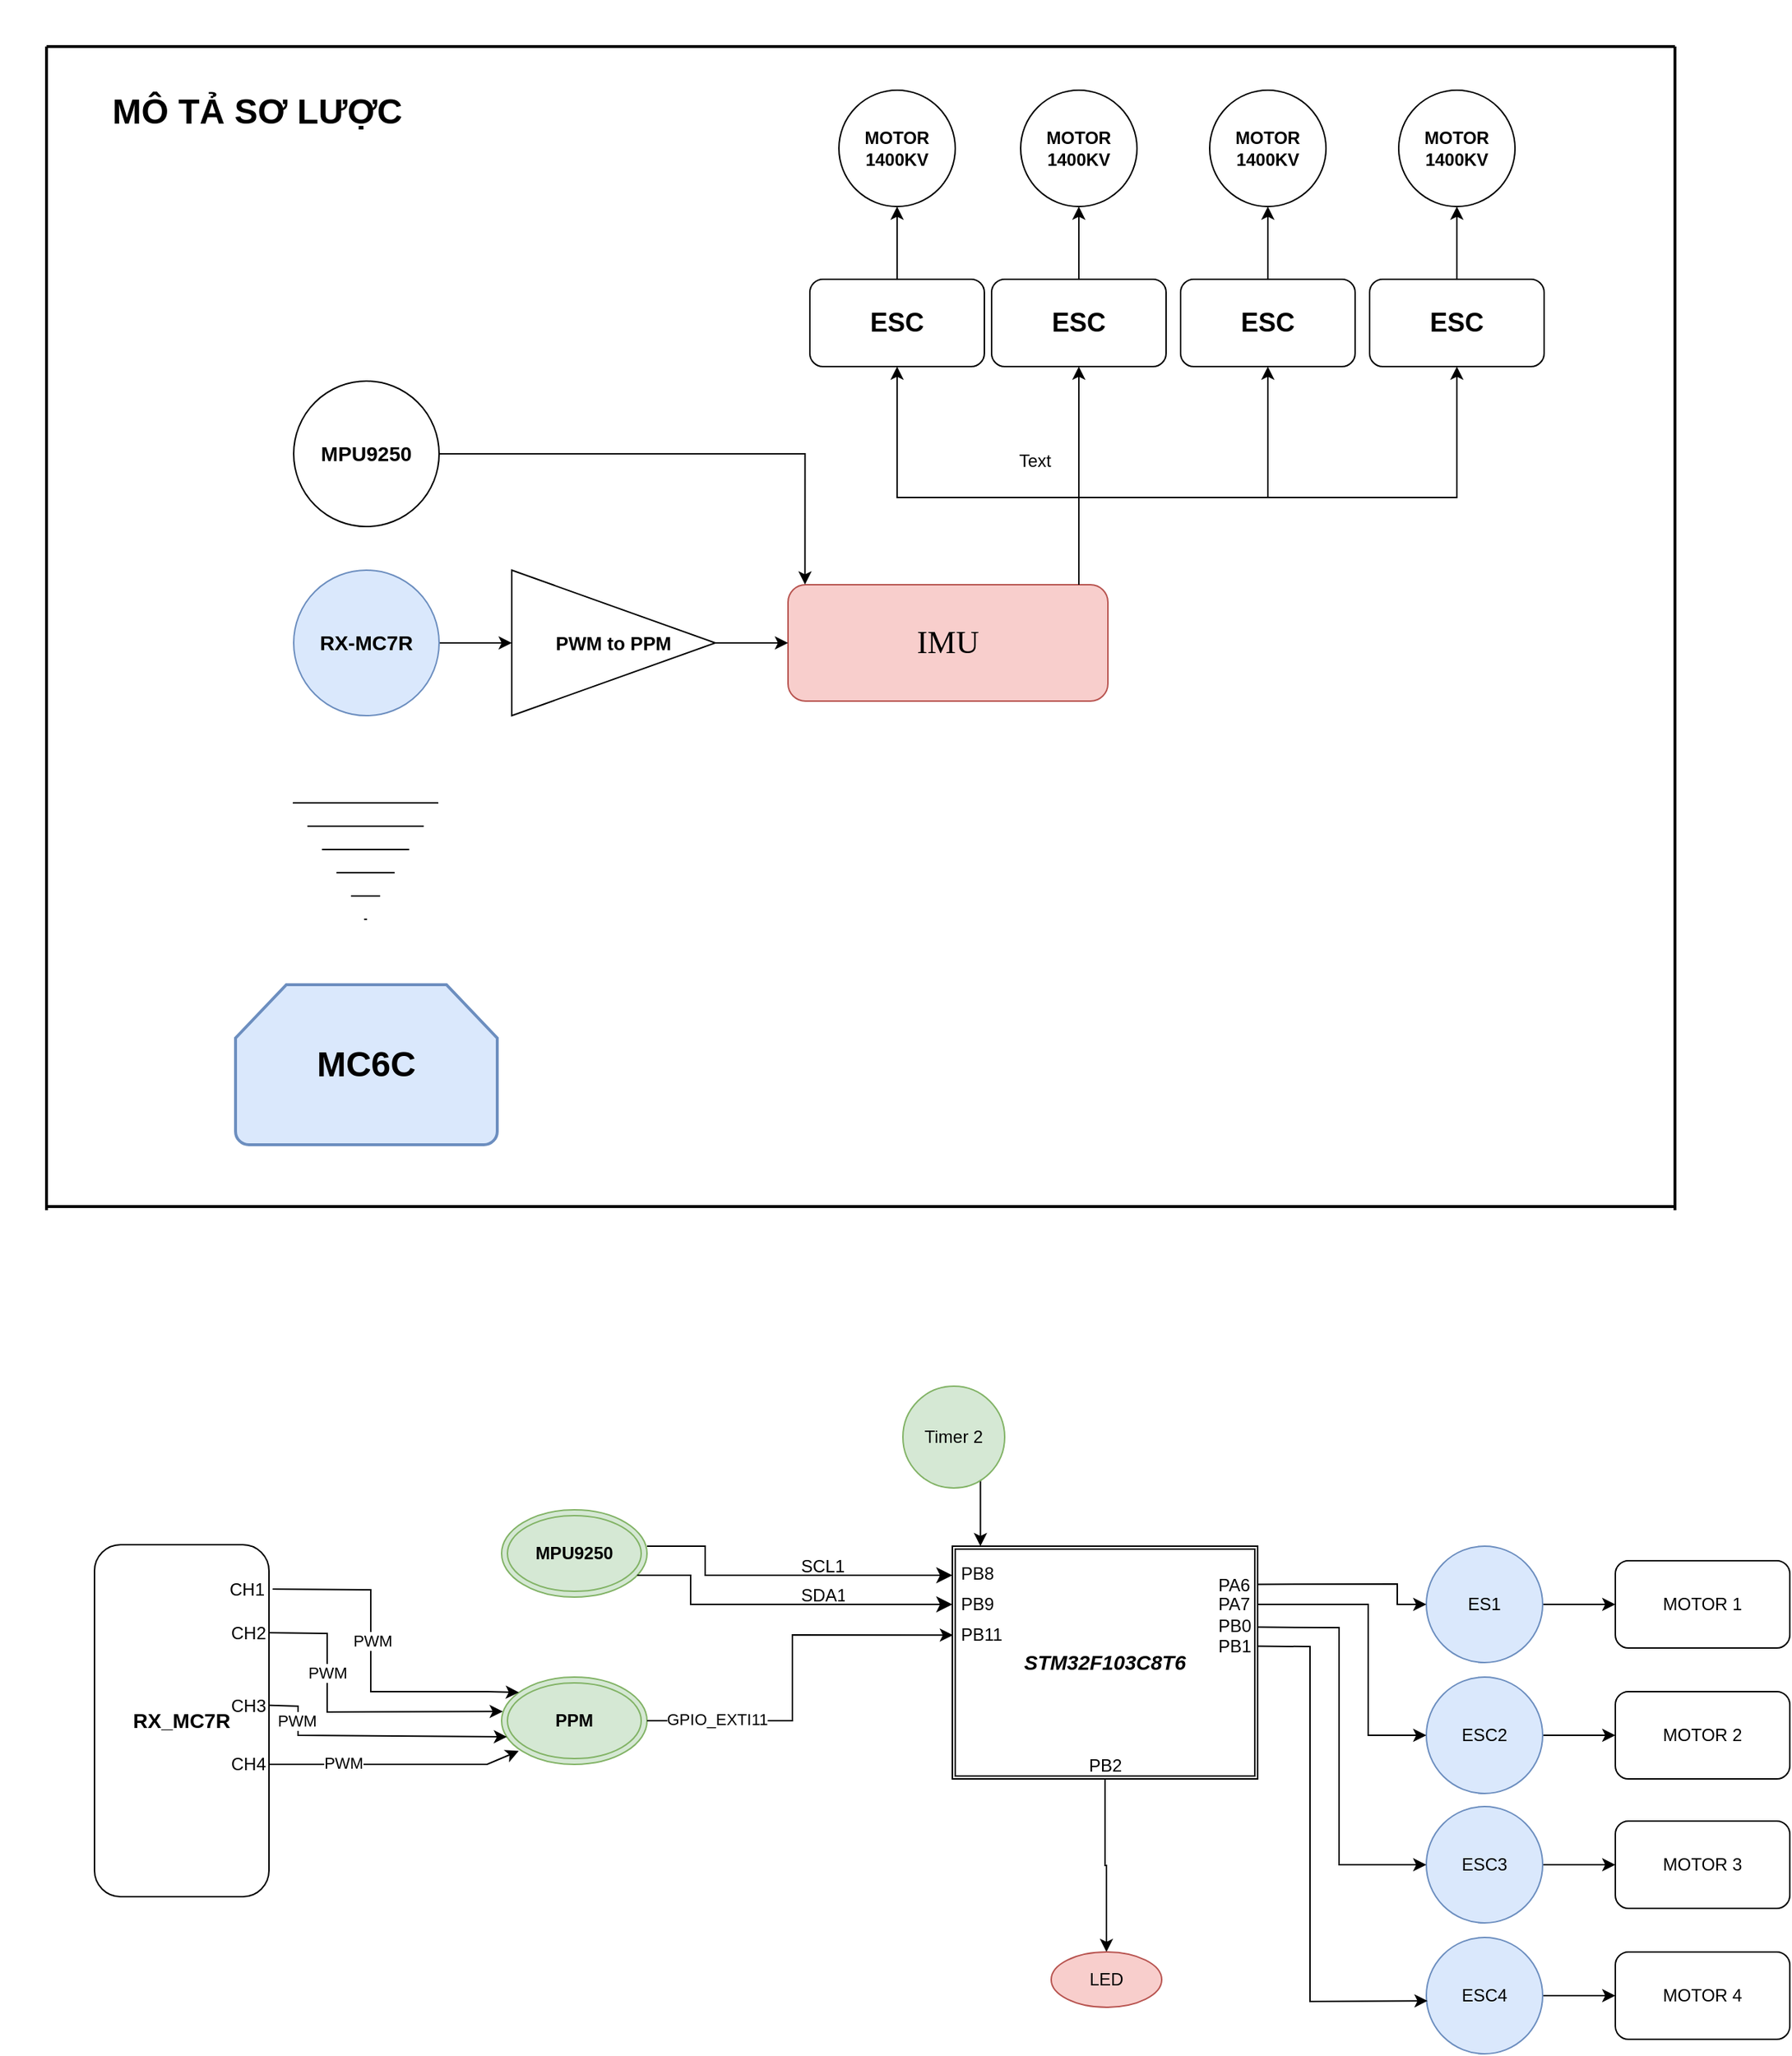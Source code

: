 <mxfile version="21.6.6" type="github">
  <diagram name="Page-1" id="pK57bvepk6PZP74yYJi3">
    <mxGraphModel dx="2510" dy="1998" grid="1" gridSize="10" guides="1" tooltips="1" connect="1" arrows="1" fold="1" page="1" pageScale="1" pageWidth="850" pageHeight="1100" math="0" shadow="0">
      <root>
        <mxCell id="0" />
        <mxCell id="1" parent="0" />
        <mxCell id="gnPVu5nhBKd851bWKXTs-1" value="&lt;span style=&quot;font-size: 22px;&quot;&gt;IMU&lt;/span&gt;" style="rounded=1;whiteSpace=wrap;html=1;fillColor=#f8cecc;strokeColor=#b85450;fontFamily=Times New Roman;" vertex="1" parent="1">
          <mxGeometry x="350" y="220" width="220" height="80" as="geometry" />
        </mxCell>
        <mxCell id="gnPVu5nhBKd851bWKXTs-5" style="edgeStyle=orthogonalEdgeStyle;rounded=0;orthogonalLoop=1;jettySize=auto;html=1;entryX=0.053;entryY=-0.002;entryDx=0;entryDy=0;entryPerimeter=0;" edge="1" parent="1" source="gnPVu5nhBKd851bWKXTs-2" target="gnPVu5nhBKd851bWKXTs-1">
          <mxGeometry relative="1" as="geometry" />
        </mxCell>
        <mxCell id="gnPVu5nhBKd851bWKXTs-2" value="&lt;h3&gt;MPU9250&lt;/h3&gt;" style="ellipse;whiteSpace=wrap;html=1;aspect=fixed;" vertex="1" parent="1">
          <mxGeometry x="10" y="80" width="100" height="100" as="geometry" />
        </mxCell>
        <mxCell id="gnPVu5nhBKd851bWKXTs-8" style="edgeStyle=orthogonalEdgeStyle;rounded=0;orthogonalLoop=1;jettySize=auto;html=1;entryX=0;entryY=0.5;entryDx=0;entryDy=0;" edge="1" parent="1" source="gnPVu5nhBKd851bWKXTs-3" target="gnPVu5nhBKd851bWKXTs-7">
          <mxGeometry relative="1" as="geometry" />
        </mxCell>
        <mxCell id="gnPVu5nhBKd851bWKXTs-3" value="&lt;h3&gt;RX-MC7R&lt;/h3&gt;" style="ellipse;whiteSpace=wrap;html=1;aspect=fixed;fillColor=#dae8fc;strokeColor=#6c8ebf;" vertex="1" parent="1">
          <mxGeometry x="10" y="210" width="100" height="100" as="geometry" />
        </mxCell>
        <mxCell id="gnPVu5nhBKd851bWKXTs-10" style="edgeStyle=orthogonalEdgeStyle;rounded=0;orthogonalLoop=1;jettySize=auto;html=1;entryX=0;entryY=0.5;entryDx=0;entryDy=0;" edge="1" parent="1" source="gnPVu5nhBKd851bWKXTs-7" target="gnPVu5nhBKd851bWKXTs-1">
          <mxGeometry relative="1" as="geometry" />
        </mxCell>
        <mxCell id="gnPVu5nhBKd851bWKXTs-7" value="PWM to PPM" style="triangle;whiteSpace=wrap;html=1;fontStyle=1;fontSize=13;align=center;" vertex="1" parent="1">
          <mxGeometry x="160" y="210" width="140" height="100" as="geometry" />
        </mxCell>
        <mxCell id="gnPVu5nhBKd851bWKXTs-11" value="&lt;b&gt;&lt;font style=&quot;font-size: 18px;&quot;&gt;ESC&lt;/font&gt;&lt;/b&gt;" style="rounded=1;whiteSpace=wrap;html=1;" vertex="1" parent="1">
          <mxGeometry x="365" y="10" width="120" height="60" as="geometry" />
        </mxCell>
        <mxCell id="gnPVu5nhBKd851bWKXTs-12" value="&lt;font style=&quot;font-size: 18px;&quot;&gt;ESC&lt;/font&gt;" style="rounded=1;whiteSpace=wrap;html=1;fontStyle=1" vertex="1" parent="1">
          <mxGeometry x="490" y="10" width="120" height="60" as="geometry" />
        </mxCell>
        <mxCell id="gnPVu5nhBKd851bWKXTs-15" value="&lt;font style=&quot;font-size: 18px;&quot;&gt;ESC&lt;/font&gt;" style="rounded=1;whiteSpace=wrap;html=1;fontStyle=1" vertex="1" parent="1">
          <mxGeometry x="620" y="10" width="120" height="60" as="geometry" />
        </mxCell>
        <mxCell id="gnPVu5nhBKd851bWKXTs-16" value="&lt;font style=&quot;font-size: 18px;&quot;&gt;ESC&lt;/font&gt;" style="rounded=1;whiteSpace=wrap;html=1;fontStyle=1" vertex="1" parent="1">
          <mxGeometry x="750" y="10" width="120" height="60" as="geometry" />
        </mxCell>
        <mxCell id="gnPVu5nhBKd851bWKXTs-19" value="" style="endArrow=classic;html=1;rounded=0;entryX=0.5;entryY=1;entryDx=0;entryDy=0;" edge="1" parent="1" target="gnPVu5nhBKd851bWKXTs-11">
          <mxGeometry width="50" height="50" relative="1" as="geometry">
            <mxPoint x="550" y="220" as="sourcePoint" />
            <mxPoint x="510" y="170" as="targetPoint" />
            <Array as="points">
              <mxPoint x="550" y="190" />
              <mxPoint x="550" y="160" />
              <mxPoint x="425" y="160" />
            </Array>
          </mxGeometry>
        </mxCell>
        <mxCell id="gnPVu5nhBKd851bWKXTs-20" value="" style="endArrow=classic;html=1;rounded=0;entryX=0.5;entryY=1;entryDx=0;entryDy=0;" edge="1" parent="1" target="gnPVu5nhBKd851bWKXTs-12">
          <mxGeometry width="50" height="50" relative="1" as="geometry">
            <mxPoint x="460" y="160" as="sourcePoint" />
            <mxPoint x="450" y="270" as="targetPoint" />
            <Array as="points">
              <mxPoint x="500" y="160" />
              <mxPoint x="550" y="160" />
            </Array>
          </mxGeometry>
        </mxCell>
        <mxCell id="gnPVu5nhBKd851bWKXTs-21" value="" style="endArrow=classic;html=1;rounded=0;entryX=0.5;entryY=1;entryDx=0;entryDy=0;" edge="1" parent="1" target="gnPVu5nhBKd851bWKXTs-15">
          <mxGeometry width="50" height="50" relative="1" as="geometry">
            <mxPoint x="550" y="160" as="sourcePoint" />
            <mxPoint x="600" y="110" as="targetPoint" />
            <Array as="points">
              <mxPoint x="680" y="160" />
            </Array>
          </mxGeometry>
        </mxCell>
        <mxCell id="gnPVu5nhBKd851bWKXTs-22" value="" style="endArrow=classic;html=1;rounded=0;entryX=0.5;entryY=1;entryDx=0;entryDy=0;" edge="1" parent="1" target="gnPVu5nhBKd851bWKXTs-16">
          <mxGeometry width="50" height="50" relative="1" as="geometry">
            <mxPoint x="680" y="160" as="sourcePoint" />
            <mxPoint x="730" y="110" as="targetPoint" />
            <Array as="points">
              <mxPoint x="810" y="160" />
            </Array>
          </mxGeometry>
        </mxCell>
        <mxCell id="gnPVu5nhBKd851bWKXTs-23" value="MOTOR 1400KV" style="ellipse;whiteSpace=wrap;html=1;aspect=fixed;fontStyle=1" vertex="1" parent="1">
          <mxGeometry x="385" y="-120" width="80" height="80" as="geometry" />
        </mxCell>
        <mxCell id="gnPVu5nhBKd851bWKXTs-27" value="" style="endArrow=classic;html=1;rounded=0;exitX=0.5;exitY=0;exitDx=0;exitDy=0;" edge="1" parent="1" source="gnPVu5nhBKd851bWKXTs-11">
          <mxGeometry width="50" height="50" relative="1" as="geometry">
            <mxPoint x="375" y="10" as="sourcePoint" />
            <mxPoint x="425" y="-40" as="targetPoint" />
          </mxGeometry>
        </mxCell>
        <mxCell id="gnPVu5nhBKd851bWKXTs-29" value="" style="endArrow=classic;html=1;rounded=0;exitX=0.5;exitY=0;exitDx=0;exitDy=0;" edge="1" parent="1" source="gnPVu5nhBKd851bWKXTs-12">
          <mxGeometry width="50" height="50" relative="1" as="geometry">
            <mxPoint x="500" y="10" as="sourcePoint" />
            <mxPoint x="550" y="-40" as="targetPoint" />
          </mxGeometry>
        </mxCell>
        <mxCell id="gnPVu5nhBKd851bWKXTs-30" value="" style="endArrow=classic;html=1;rounded=0;entryX=0.5;entryY=1;entryDx=0;entryDy=0;exitX=0.5;exitY=0;exitDx=0;exitDy=0;" edge="1" parent="1" source="gnPVu5nhBKd851bWKXTs-15">
          <mxGeometry width="50" height="50" relative="1" as="geometry">
            <mxPoint x="400" y="50" as="sourcePoint" />
            <mxPoint x="680" y="-40" as="targetPoint" />
          </mxGeometry>
        </mxCell>
        <mxCell id="gnPVu5nhBKd851bWKXTs-31" value="" style="endArrow=classic;html=1;rounded=0;exitX=0.5;exitY=0;exitDx=0;exitDy=0;" edge="1" parent="1" source="gnPVu5nhBKd851bWKXTs-16">
          <mxGeometry width="50" height="50" relative="1" as="geometry">
            <mxPoint x="760" y="10" as="sourcePoint" />
            <mxPoint x="810" y="-40" as="targetPoint" />
          </mxGeometry>
        </mxCell>
        <mxCell id="gnPVu5nhBKd851bWKXTs-32" value="MOTOR 1400KV" style="ellipse;whiteSpace=wrap;html=1;aspect=fixed;fontStyle=1" vertex="1" parent="1">
          <mxGeometry x="510" y="-120" width="80" height="80" as="geometry" />
        </mxCell>
        <mxCell id="gnPVu5nhBKd851bWKXTs-33" value="MOTOR 1400KV" style="ellipse;whiteSpace=wrap;html=1;aspect=fixed;fontStyle=1" vertex="1" parent="1">
          <mxGeometry x="640" y="-120" width="80" height="80" as="geometry" />
        </mxCell>
        <mxCell id="gnPVu5nhBKd851bWKXTs-34" value="MOTOR 1400KV" style="ellipse;whiteSpace=wrap;html=1;aspect=fixed;fontStyle=1" vertex="1" parent="1">
          <mxGeometry x="770" y="-120" width="80" height="80" as="geometry" />
        </mxCell>
        <mxCell id="gnPVu5nhBKd851bWKXTs-35" value="&lt;h1&gt;MC6C&lt;/h1&gt;" style="strokeWidth=2;html=1;shape=mxgraph.flowchart.loop_limit;whiteSpace=wrap;fillColor=#dae8fc;strokeColor=#6c8ebf;" vertex="1" parent="1">
          <mxGeometry x="-30" y="495" width="180" height="110" as="geometry" />
        </mxCell>
        <mxCell id="gnPVu5nhBKd851bWKXTs-36" value="" style="shape=mxgraph.arrows2.wedgeArrowDashed2;html=1;bendable=0;startWidth=50;stepSize=15;rounded=0;" edge="1" parent="1">
          <mxGeometry width="100" height="100" relative="1" as="geometry">
            <mxPoint x="59.41" y="370" as="sourcePoint" />
            <mxPoint x="59.41" y="450" as="targetPoint" />
          </mxGeometry>
        </mxCell>
        <mxCell id="gnPVu5nhBKd851bWKXTs-42" value="" style="line;strokeWidth=2;html=1;direction=south;" vertex="1" parent="1">
          <mxGeometry x="-190" y="-150" width="60" height="800" as="geometry" />
        </mxCell>
        <mxCell id="gnPVu5nhBKd851bWKXTs-43" value="" style="line;strokeWidth=2;html=1;direction=west;" vertex="1" parent="1">
          <mxGeometry x="-160" y="-180" width="1120" height="60" as="geometry" />
        </mxCell>
        <mxCell id="gnPVu5nhBKd851bWKXTs-44" value="" style="line;strokeWidth=2;html=1;direction=west;" vertex="1" parent="1">
          <mxGeometry x="-160" y="630" width="1120" height="35" as="geometry" />
        </mxCell>
        <mxCell id="gnPVu5nhBKd851bWKXTs-45" value="" style="line;strokeWidth=2;html=1;direction=south;" vertex="1" parent="1">
          <mxGeometry x="930" y="-150" width="60" height="800" as="geometry" />
        </mxCell>
        <mxCell id="gnPVu5nhBKd851bWKXTs-101" style="edgeStyle=orthogonalEdgeStyle;rounded=0;orthogonalLoop=1;jettySize=auto;html=1;" edge="1" parent="1" source="gnPVu5nhBKd851bWKXTs-47" target="gnPVu5nhBKd851bWKXTs-99">
          <mxGeometry relative="1" as="geometry" />
        </mxCell>
        <mxCell id="gnPVu5nhBKd851bWKXTs-47" value="&lt;font style=&quot;font-size: 14px;&quot;&gt;&lt;b&gt;&lt;i&gt;STM32F103C8T6&lt;/i&gt;&lt;/b&gt;&lt;/font&gt;" style="shape=ext;double=1;rounded=0;whiteSpace=wrap;html=1;" vertex="1" parent="1">
          <mxGeometry x="463" y="881" width="210" height="160" as="geometry" />
        </mxCell>
        <mxCell id="gnPVu5nhBKd851bWKXTs-49" value="&lt;b&gt;MPU9250&lt;/b&gt;" style="ellipse;shape=doubleEllipse;whiteSpace=wrap;html=1;fillColor=#d5e8d4;strokeColor=#82b366;" vertex="1" parent="1">
          <mxGeometry x="153" y="856" width="100" height="60" as="geometry" />
        </mxCell>
        <mxCell id="gnPVu5nhBKd851bWKXTs-53" value="SCL1&lt;br&gt;" style="text;strokeColor=none;fillColor=none;spacingLeft=4;spacingRight=4;overflow=hidden;rotatable=0;points=[[0,0.5],[1,0.5]];portConstraint=eastwest;fontSize=12;whiteSpace=wrap;html=1;" vertex="1" parent="1">
          <mxGeometry x="353" y="881" width="40" height="30" as="geometry" />
        </mxCell>
        <mxCell id="gnPVu5nhBKd851bWKXTs-55" value="SDA1" style="text;strokeColor=none;fillColor=none;spacingLeft=4;spacingRight=4;overflow=hidden;rotatable=0;points=[[0,0.5],[1,0.5]];portConstraint=eastwest;fontSize=12;whiteSpace=wrap;html=1;" vertex="1" parent="1">
          <mxGeometry x="353" y="901" width="40" height="30" as="geometry" />
        </mxCell>
        <mxCell id="gnPVu5nhBKd851bWKXTs-56" value="PB8" style="text;strokeColor=none;fillColor=none;spacingLeft=4;spacingRight=4;overflow=hidden;rotatable=0;points=[[0,0.5],[1,0.5]];portConstraint=eastwest;fontSize=12;whiteSpace=wrap;html=1;" vertex="1" parent="1">
          <mxGeometry x="463" y="886" width="40" height="30" as="geometry" />
        </mxCell>
        <mxCell id="gnPVu5nhBKd851bWKXTs-57" value="PB9" style="text;strokeColor=none;fillColor=none;spacingLeft=4;spacingRight=4;overflow=hidden;rotatable=0;points=[[0,0.5],[1,0.5]];portConstraint=eastwest;fontSize=12;whiteSpace=wrap;html=1;" vertex="1" parent="1">
          <mxGeometry x="463" y="907" width="40" height="30" as="geometry" />
        </mxCell>
        <mxCell id="gnPVu5nhBKd851bWKXTs-59" value="" style="edgeStyle=segmentEdgeStyle;endArrow=classic;html=1;curved=0;rounded=0;endSize=8;startSize=8;entryX=0;entryY=0.5;entryDx=0;entryDy=0;" edge="1" parent="1" target="gnPVu5nhBKd851bWKXTs-56">
          <mxGeometry width="50" height="50" relative="1" as="geometry">
            <mxPoint x="253" y="881" as="sourcePoint" />
            <mxPoint x="303" y="831" as="targetPoint" />
            <Array as="points">
              <mxPoint x="293" y="881" />
              <mxPoint x="293" y="901" />
            </Array>
          </mxGeometry>
        </mxCell>
        <mxCell id="gnPVu5nhBKd851bWKXTs-60" value="" style="edgeStyle=segmentEdgeStyle;endArrow=classic;html=1;curved=0;rounded=0;endSize=8;startSize=8;entryX=0;entryY=0.5;entryDx=0;entryDy=0;" edge="1" parent="1" source="gnPVu5nhBKd851bWKXTs-49">
          <mxGeometry width="50" height="50" relative="1" as="geometry">
            <mxPoint x="253" y="901" as="sourcePoint" />
            <mxPoint x="463" y="921" as="targetPoint" />
            <Array as="points">
              <mxPoint x="283" y="901" />
              <mxPoint x="283" y="921" />
            </Array>
          </mxGeometry>
        </mxCell>
        <mxCell id="gnPVu5nhBKd851bWKXTs-61" value="&lt;b&gt;PPM&lt;/b&gt;" style="ellipse;shape=doubleEllipse;whiteSpace=wrap;html=1;fillColor=#d5e8d4;strokeColor=#82b366;" vertex="1" parent="1">
          <mxGeometry x="153" y="971" width="100" height="60" as="geometry" />
        </mxCell>
        <mxCell id="gnPVu5nhBKd851bWKXTs-62" value="" style="endArrow=classic;html=1;rounded=0;entryX=0.002;entryY=0.382;entryDx=0;entryDy=0;entryPerimeter=0;exitX=1;exitY=0.5;exitDx=0;exitDy=0;" edge="1" parent="1" source="gnPVu5nhBKd851bWKXTs-61" target="gnPVu5nhBKd851bWKXTs-47">
          <mxGeometry width="50" height="50" relative="1" as="geometry">
            <mxPoint x="333" y="1001" as="sourcePoint" />
            <mxPoint x="383" y="951" as="targetPoint" />
            <Array as="points">
              <mxPoint x="353" y="1001" />
              <mxPoint x="353" y="942" />
            </Array>
          </mxGeometry>
        </mxCell>
        <mxCell id="gnPVu5nhBKd851bWKXTs-83" value="GPIO_EXTI11" style="edgeLabel;html=1;align=center;verticalAlign=middle;resizable=0;points=[];" vertex="1" connectable="0" parent="gnPVu5nhBKd851bWKXTs-62">
          <mxGeometry x="-0.69" y="-1" relative="1" as="geometry">
            <mxPoint x="6" y="-2" as="offset" />
          </mxGeometry>
        </mxCell>
        <mxCell id="gnPVu5nhBKd851bWKXTs-63" value="PB11" style="text;strokeColor=none;fillColor=none;spacingLeft=4;spacingRight=4;overflow=hidden;rotatable=0;points=[[0,0.5],[1,0.5]];portConstraint=eastwest;fontSize=12;whiteSpace=wrap;html=1;" vertex="1" parent="1">
          <mxGeometry x="463" y="928" width="40" height="30" as="geometry" />
        </mxCell>
        <mxCell id="gnPVu5nhBKd851bWKXTs-66" style="edgeStyle=orthogonalEdgeStyle;rounded=0;orthogonalLoop=1;jettySize=auto;html=1;entryX=0.092;entryY=0;entryDx=0;entryDy=0;entryPerimeter=0;" edge="1" parent="1" target="gnPVu5nhBKd851bWKXTs-47">
          <mxGeometry relative="1" as="geometry">
            <mxPoint x="458" y="806.0" as="sourcePoint" />
          </mxGeometry>
        </mxCell>
        <mxCell id="gnPVu5nhBKd851bWKXTs-65" value="Timer 2" style="ellipse;whiteSpace=wrap;html=1;aspect=fixed;fillColor=#d5e8d4;strokeColor=#82b366;" vertex="1" parent="1">
          <mxGeometry x="429" y="771" width="70" height="70" as="geometry" />
        </mxCell>
        <mxCell id="gnPVu5nhBKd851bWKXTs-67" value="&lt;font style=&quot;font-size: 14px;&quot;&gt;&lt;b&gt;RX_MC7R&lt;/b&gt;&lt;/font&gt;" style="rounded=1;whiteSpace=wrap;html=1;direction=south;" vertex="1" parent="1">
          <mxGeometry x="-127" y="880" width="120" height="242" as="geometry" />
        </mxCell>
        <mxCell id="gnPVu5nhBKd851bWKXTs-68" value="" style="endArrow=classic;html=1;rounded=0;exitX=0.126;exitY=-0.021;exitDx=0;exitDy=0;exitPerimeter=0;entryX=0.119;entryY=0.176;entryDx=0;entryDy=0;entryPerimeter=0;" edge="1" parent="1" source="gnPVu5nhBKd851bWKXTs-67" target="gnPVu5nhBKd851bWKXTs-61">
          <mxGeometry width="50" height="50" relative="1" as="geometry">
            <mxPoint x="93" y="1011" as="sourcePoint" />
            <mxPoint x="163" y="981" as="targetPoint" />
            <Array as="points">
              <mxPoint x="63" y="911" />
              <mxPoint x="63" y="981" />
              <mxPoint x="143" y="981" />
            </Array>
          </mxGeometry>
        </mxCell>
        <mxCell id="gnPVu5nhBKd851bWKXTs-75" value="PWM" style="edgeLabel;html=1;align=center;verticalAlign=middle;resizable=0;points=[];" vertex="1" connectable="0" parent="gnPVu5nhBKd851bWKXTs-68">
          <mxGeometry x="-0.147" y="1" relative="1" as="geometry">
            <mxPoint as="offset" />
          </mxGeometry>
        </mxCell>
        <mxCell id="gnPVu5nhBKd851bWKXTs-69" value="" style="endArrow=classic;html=1;rounded=0;exitX=0.25;exitY=0;exitDx=0;exitDy=0;entryX=0.008;entryY=0.394;entryDx=0;entryDy=0;entryPerimeter=0;" edge="1" parent="1" source="gnPVu5nhBKd851bWKXTs-67" target="gnPVu5nhBKd851bWKXTs-61">
          <mxGeometry width="50" height="50" relative="1" as="geometry">
            <mxPoint x="6" y="920" as="sourcePoint" />
            <mxPoint x="173" y="993" as="targetPoint" />
            <Array as="points">
              <mxPoint x="33" y="941" />
              <mxPoint x="33" y="995" />
            </Array>
          </mxGeometry>
        </mxCell>
        <mxCell id="gnPVu5nhBKd851bWKXTs-71" value="PWM" style="edgeLabel;html=1;align=center;verticalAlign=middle;resizable=0;points=[];" vertex="1" connectable="0" parent="gnPVu5nhBKd851bWKXTs-69">
          <mxGeometry x="-0.375" relative="1" as="geometry">
            <mxPoint as="offset" />
          </mxGeometry>
        </mxCell>
        <mxCell id="gnPVu5nhBKd851bWKXTs-73" value="" style="endArrow=classic;html=1;rounded=0;entryX=0.037;entryY=0.685;entryDx=0;entryDy=0;entryPerimeter=0;exitX=0.456;exitY=-0.001;exitDx=0;exitDy=0;exitPerimeter=0;" edge="1" parent="1" source="gnPVu5nhBKd851bWKXTs-67" target="gnPVu5nhBKd851bWKXTs-61">
          <mxGeometry width="50" height="50" relative="1" as="geometry">
            <mxPoint x="73" y="1001" as="sourcePoint" />
            <mxPoint x="123" y="951" as="targetPoint" />
            <Array as="points">
              <mxPoint x="13" y="991" />
              <mxPoint x="13" y="1011" />
            </Array>
          </mxGeometry>
        </mxCell>
        <mxCell id="gnPVu5nhBKd851bWKXTs-74" value="PWM" style="edgeLabel;html=1;align=center;verticalAlign=middle;resizable=0;points=[];" vertex="1" connectable="0" parent="gnPVu5nhBKd851bWKXTs-73">
          <mxGeometry x="-0.671" y="-1" relative="1" as="geometry">
            <mxPoint as="offset" />
          </mxGeometry>
        </mxCell>
        <mxCell id="gnPVu5nhBKd851bWKXTs-76" value="" style="endArrow=classic;html=1;rounded=0;exitX=0.126;exitY=-0.021;exitDx=0;exitDy=0;exitPerimeter=0;entryX=0.118;entryY=0.846;entryDx=0;entryDy=0;entryPerimeter=0;" edge="1" parent="1" target="gnPVu5nhBKd851bWKXTs-61">
          <mxGeometry width="50" height="50" relative="1" as="geometry">
            <mxPoint x="-7" y="1031" as="sourcePoint" />
            <mxPoint x="162" y="1103" as="targetPoint" />
            <Array as="points">
              <mxPoint x="113" y="1031" />
              <mxPoint x="143" y="1031" />
            </Array>
          </mxGeometry>
        </mxCell>
        <mxCell id="gnPVu5nhBKd851bWKXTs-77" value="PWM" style="edgeLabel;html=1;align=center;verticalAlign=middle;resizable=0;points=[];" vertex="1" connectable="0" parent="gnPVu5nhBKd851bWKXTs-76">
          <mxGeometry x="-0.147" y="1" relative="1" as="geometry">
            <mxPoint x="-23" as="offset" />
          </mxGeometry>
        </mxCell>
        <mxCell id="gnPVu5nhBKd851bWKXTs-78" value="CH1" style="text;html=1;strokeColor=none;fillColor=none;align=center;verticalAlign=middle;whiteSpace=wrap;rounded=0;" vertex="1" parent="1">
          <mxGeometry x="-52" y="896" width="60" height="30" as="geometry" />
        </mxCell>
        <mxCell id="gnPVu5nhBKd851bWKXTs-79" value="CH2" style="text;html=1;strokeColor=none;fillColor=none;align=center;verticalAlign=middle;whiteSpace=wrap;rounded=0;" vertex="1" parent="1">
          <mxGeometry x="-51" y="926" width="60" height="30" as="geometry" />
        </mxCell>
        <mxCell id="gnPVu5nhBKd851bWKXTs-80" value="CH3" style="text;html=1;strokeColor=none;fillColor=none;align=center;verticalAlign=middle;whiteSpace=wrap;rounded=0;" vertex="1" parent="1">
          <mxGeometry x="-51" y="976" width="60" height="30" as="geometry" />
        </mxCell>
        <mxCell id="gnPVu5nhBKd851bWKXTs-81" value="CH4" style="text;html=1;strokeColor=none;fillColor=none;align=center;verticalAlign=middle;whiteSpace=wrap;rounded=0;" vertex="1" parent="1">
          <mxGeometry x="-51" y="1018" width="60" height="25" as="geometry" />
        </mxCell>
        <mxCell id="gnPVu5nhBKd851bWKXTs-109" style="edgeStyle=orthogonalEdgeStyle;rounded=0;orthogonalLoop=1;jettySize=auto;html=1;entryX=0;entryY=0.5;entryDx=0;entryDy=0;" edge="1" parent="1" source="gnPVu5nhBKd851bWKXTs-84" target="gnPVu5nhBKd851bWKXTs-103">
          <mxGeometry relative="1" as="geometry" />
        </mxCell>
        <mxCell id="gnPVu5nhBKd851bWKXTs-84" value="ES1" style="ellipse;whiteSpace=wrap;html=1;aspect=fixed;fillColor=#dae8fc;strokeColor=#6c8ebf;" vertex="1" parent="1">
          <mxGeometry x="789" y="881" width="80" height="80" as="geometry" />
        </mxCell>
        <mxCell id="gnPVu5nhBKd851bWKXTs-110" style="edgeStyle=orthogonalEdgeStyle;rounded=0;orthogonalLoop=1;jettySize=auto;html=1;entryX=0;entryY=0.5;entryDx=0;entryDy=0;" edge="1" parent="1" source="gnPVu5nhBKd851bWKXTs-85" target="gnPVu5nhBKd851bWKXTs-104">
          <mxGeometry relative="1" as="geometry" />
        </mxCell>
        <mxCell id="gnPVu5nhBKd851bWKXTs-85" value="ESC2" style="ellipse;whiteSpace=wrap;html=1;aspect=fixed;fillColor=#dae8fc;strokeColor=#6c8ebf;" vertex="1" parent="1">
          <mxGeometry x="789" y="971" width="80" height="80" as="geometry" />
        </mxCell>
        <mxCell id="gnPVu5nhBKd851bWKXTs-111" style="edgeStyle=orthogonalEdgeStyle;rounded=0;orthogonalLoop=1;jettySize=auto;html=1;entryX=0;entryY=0.5;entryDx=0;entryDy=0;" edge="1" parent="1" source="gnPVu5nhBKd851bWKXTs-86" target="gnPVu5nhBKd851bWKXTs-105">
          <mxGeometry relative="1" as="geometry" />
        </mxCell>
        <mxCell id="gnPVu5nhBKd851bWKXTs-86" value="ESC3" style="ellipse;whiteSpace=wrap;html=1;aspect=fixed;fillColor=#dae8fc;strokeColor=#6c8ebf;" vertex="1" parent="1">
          <mxGeometry x="789" y="1060" width="80" height="80" as="geometry" />
        </mxCell>
        <mxCell id="gnPVu5nhBKd851bWKXTs-112" style="edgeStyle=orthogonalEdgeStyle;rounded=0;orthogonalLoop=1;jettySize=auto;html=1;entryX=0;entryY=0.5;entryDx=0;entryDy=0;" edge="1" parent="1" source="gnPVu5nhBKd851bWKXTs-87" target="gnPVu5nhBKd851bWKXTs-106">
          <mxGeometry relative="1" as="geometry" />
        </mxCell>
        <mxCell id="gnPVu5nhBKd851bWKXTs-87" value="ESC4" style="ellipse;whiteSpace=wrap;html=1;aspect=fixed;fillColor=#dae8fc;strokeColor=#6c8ebf;" vertex="1" parent="1">
          <mxGeometry x="789" y="1150" width="80" height="80" as="geometry" />
        </mxCell>
        <mxCell id="gnPVu5nhBKd851bWKXTs-90" value="" style="endArrow=classic;html=1;rounded=0;entryX=0;entryY=0.5;entryDx=0;entryDy=0;exitX=1.001;exitY=0.164;exitDx=0;exitDy=0;exitPerimeter=0;" edge="1" parent="1" source="gnPVu5nhBKd851bWKXTs-47" target="gnPVu5nhBKd851bWKXTs-84">
          <mxGeometry width="50" height="50" relative="1" as="geometry">
            <mxPoint x="679" y="910" as="sourcePoint" />
            <mxPoint x="729" y="940" as="targetPoint" />
            <Array as="points">
              <mxPoint x="769" y="907" />
              <mxPoint x="769" y="921" />
            </Array>
          </mxGeometry>
        </mxCell>
        <mxCell id="gnPVu5nhBKd851bWKXTs-91" value="" style="endArrow=classic;html=1;rounded=0;entryX=0;entryY=0.5;entryDx=0;entryDy=0;exitX=1;exitY=0.25;exitDx=0;exitDy=0;" edge="1" parent="1" source="gnPVu5nhBKd851bWKXTs-47" target="gnPVu5nhBKd851bWKXTs-85">
          <mxGeometry width="50" height="50" relative="1" as="geometry">
            <mxPoint x="599" y="970" as="sourcePoint" />
            <mxPoint x="649" y="920" as="targetPoint" />
            <Array as="points">
              <mxPoint x="749" y="921" />
              <mxPoint x="749" y="1011" />
            </Array>
          </mxGeometry>
        </mxCell>
        <mxCell id="gnPVu5nhBKd851bWKXTs-93" value="" style="endArrow=classic;html=1;rounded=0;entryX=0;entryY=0.5;entryDx=0;entryDy=0;exitX=0.998;exitY=0.348;exitDx=0;exitDy=0;exitPerimeter=0;" edge="1" parent="1" source="gnPVu5nhBKd851bWKXTs-47" target="gnPVu5nhBKd851bWKXTs-86">
          <mxGeometry width="50" height="50" relative="1" as="geometry">
            <mxPoint x="579" y="1010" as="sourcePoint" />
            <mxPoint x="629" y="960" as="targetPoint" />
            <Array as="points">
              <mxPoint x="729" y="937" />
              <mxPoint x="729" y="1020" />
              <mxPoint x="729" y="1100" />
            </Array>
          </mxGeometry>
        </mxCell>
        <mxCell id="gnPVu5nhBKd851bWKXTs-94" value="" style="endArrow=classic;html=1;rounded=0;exitX=1.001;exitY=0.43;exitDx=0;exitDy=0;exitPerimeter=0;entryX=0.011;entryY=0.545;entryDx=0;entryDy=0;entryPerimeter=0;" edge="1" parent="1" source="gnPVu5nhBKd851bWKXTs-47" target="gnPVu5nhBKd851bWKXTs-87">
          <mxGeometry width="50" height="50" relative="1" as="geometry">
            <mxPoint x="679" y="950" as="sourcePoint" />
            <mxPoint x="709" y="953" as="targetPoint" />
            <Array as="points">
              <mxPoint x="709" y="950" />
              <mxPoint x="709" y="1070" />
              <mxPoint x="709" y="1194" />
            </Array>
          </mxGeometry>
        </mxCell>
        <mxCell id="gnPVu5nhBKd851bWKXTs-95" value="PA6" style="text;strokeColor=none;fillColor=none;spacingLeft=4;spacingRight=4;overflow=hidden;rotatable=0;points=[[0,0.5],[1,0.5]];portConstraint=eastwest;fontSize=12;whiteSpace=wrap;html=1;" vertex="1" parent="1">
          <mxGeometry x="640" y="894" width="40" height="30" as="geometry" />
        </mxCell>
        <mxCell id="gnPVu5nhBKd851bWKXTs-96" value="PA7" style="text;strokeColor=none;fillColor=none;spacingLeft=4;spacingRight=4;overflow=hidden;rotatable=0;points=[[0,0.5],[1,0.5]];portConstraint=eastwest;fontSize=12;whiteSpace=wrap;html=1;" vertex="1" parent="1">
          <mxGeometry x="640" y="907" width="40" height="30" as="geometry" />
        </mxCell>
        <mxCell id="gnPVu5nhBKd851bWKXTs-97" value="PB0" style="text;strokeColor=none;fillColor=none;spacingLeft=4;spacingRight=4;overflow=hidden;rotatable=0;points=[[0,0.5],[1,0.5]];portConstraint=eastwest;fontSize=12;whiteSpace=wrap;html=1;" vertex="1" parent="1">
          <mxGeometry x="640" y="922" width="40" height="30" as="geometry" />
        </mxCell>
        <mxCell id="gnPVu5nhBKd851bWKXTs-98" value="PB1" style="text;strokeColor=none;fillColor=none;spacingLeft=4;spacingRight=4;overflow=hidden;rotatable=0;points=[[0,0.5],[1,0.5]];portConstraint=eastwest;fontSize=12;whiteSpace=wrap;html=1;" vertex="1" parent="1">
          <mxGeometry x="640" y="936" width="40" height="30" as="geometry" />
        </mxCell>
        <mxCell id="gnPVu5nhBKd851bWKXTs-99" value="LED" style="ellipse;whiteSpace=wrap;html=1;fillColor=#f8cecc;strokeColor=#b85450;" vertex="1" parent="1">
          <mxGeometry x="531" y="1160" width="76" height="38" as="geometry" />
        </mxCell>
        <mxCell id="gnPVu5nhBKd851bWKXTs-102" value="PB2" style="text;strokeColor=none;fillColor=none;spacingLeft=4;spacingRight=4;overflow=hidden;rotatable=0;points=[[0,0.5],[1,0.5]];portConstraint=eastwest;fontSize=12;whiteSpace=wrap;html=1;" vertex="1" parent="1">
          <mxGeometry x="551" y="1018" width="40" height="26" as="geometry" />
        </mxCell>
        <mxCell id="gnPVu5nhBKd851bWKXTs-103" value="MOTOR 1" style="rounded=1;whiteSpace=wrap;html=1;" vertex="1" parent="1">
          <mxGeometry x="919" y="891" width="120" height="60" as="geometry" />
        </mxCell>
        <mxCell id="gnPVu5nhBKd851bWKXTs-104" value="MOTOR 2" style="rounded=1;whiteSpace=wrap;html=1;" vertex="1" parent="1">
          <mxGeometry x="919" y="981" width="120" height="60" as="geometry" />
        </mxCell>
        <mxCell id="gnPVu5nhBKd851bWKXTs-105" value="MOTOR 3" style="rounded=1;whiteSpace=wrap;html=1;" vertex="1" parent="1">
          <mxGeometry x="919" y="1070" width="120" height="60" as="geometry" />
        </mxCell>
        <mxCell id="gnPVu5nhBKd851bWKXTs-106" value="MOTOR 4" style="rounded=1;whiteSpace=wrap;html=1;" vertex="1" parent="1">
          <mxGeometry x="919" y="1160" width="120" height="60" as="geometry" />
        </mxCell>
        <mxCell id="gnPVu5nhBKd851bWKXTs-113" value="Text" style="text;html=1;strokeColor=none;fillColor=none;align=center;verticalAlign=middle;whiteSpace=wrap;rounded=0;" vertex="1" parent="1">
          <mxGeometry x="490" y="120" width="60" height="30" as="geometry" />
        </mxCell>
        <mxCell id="gnPVu5nhBKd851bWKXTs-114" value="&lt;h1&gt;MÔ TẢ SƠ LƯỢC&lt;/h1&gt;" style="text;html=1;strokeColor=none;fillColor=none;align=center;verticalAlign=middle;whiteSpace=wrap;rounded=0;" vertex="1" parent="1">
          <mxGeometry x="-120" y="-120" width="210" height="30" as="geometry" />
        </mxCell>
      </root>
    </mxGraphModel>
  </diagram>
</mxfile>
